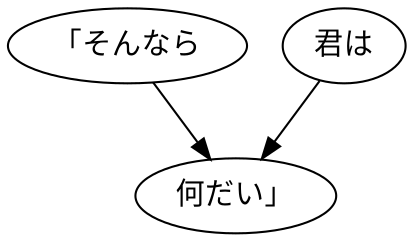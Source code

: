 digraph graph5461 {
	node0 [label="「そんなら"];
	node1 [label="君は"];
	node2 [label="何だい」"];
	node0 -> node2;
	node1 -> node2;
}
